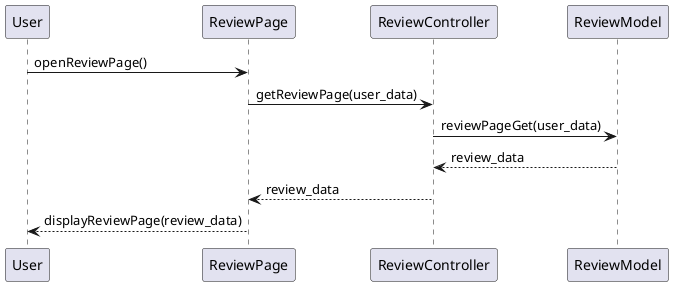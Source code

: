 @startuml
User -> ReviewPage: openReviewPage()
ReviewPage -> ReviewController: getReviewPage(user_data)
ReviewController -> ReviewModel: reviewPageGet(user_data)
ReviewController <-- ReviewModel: review_data
ReviewPage <-- ReviewController: review_data
User <-- ReviewPage: displayReviewPage(review_data)
@enduml
